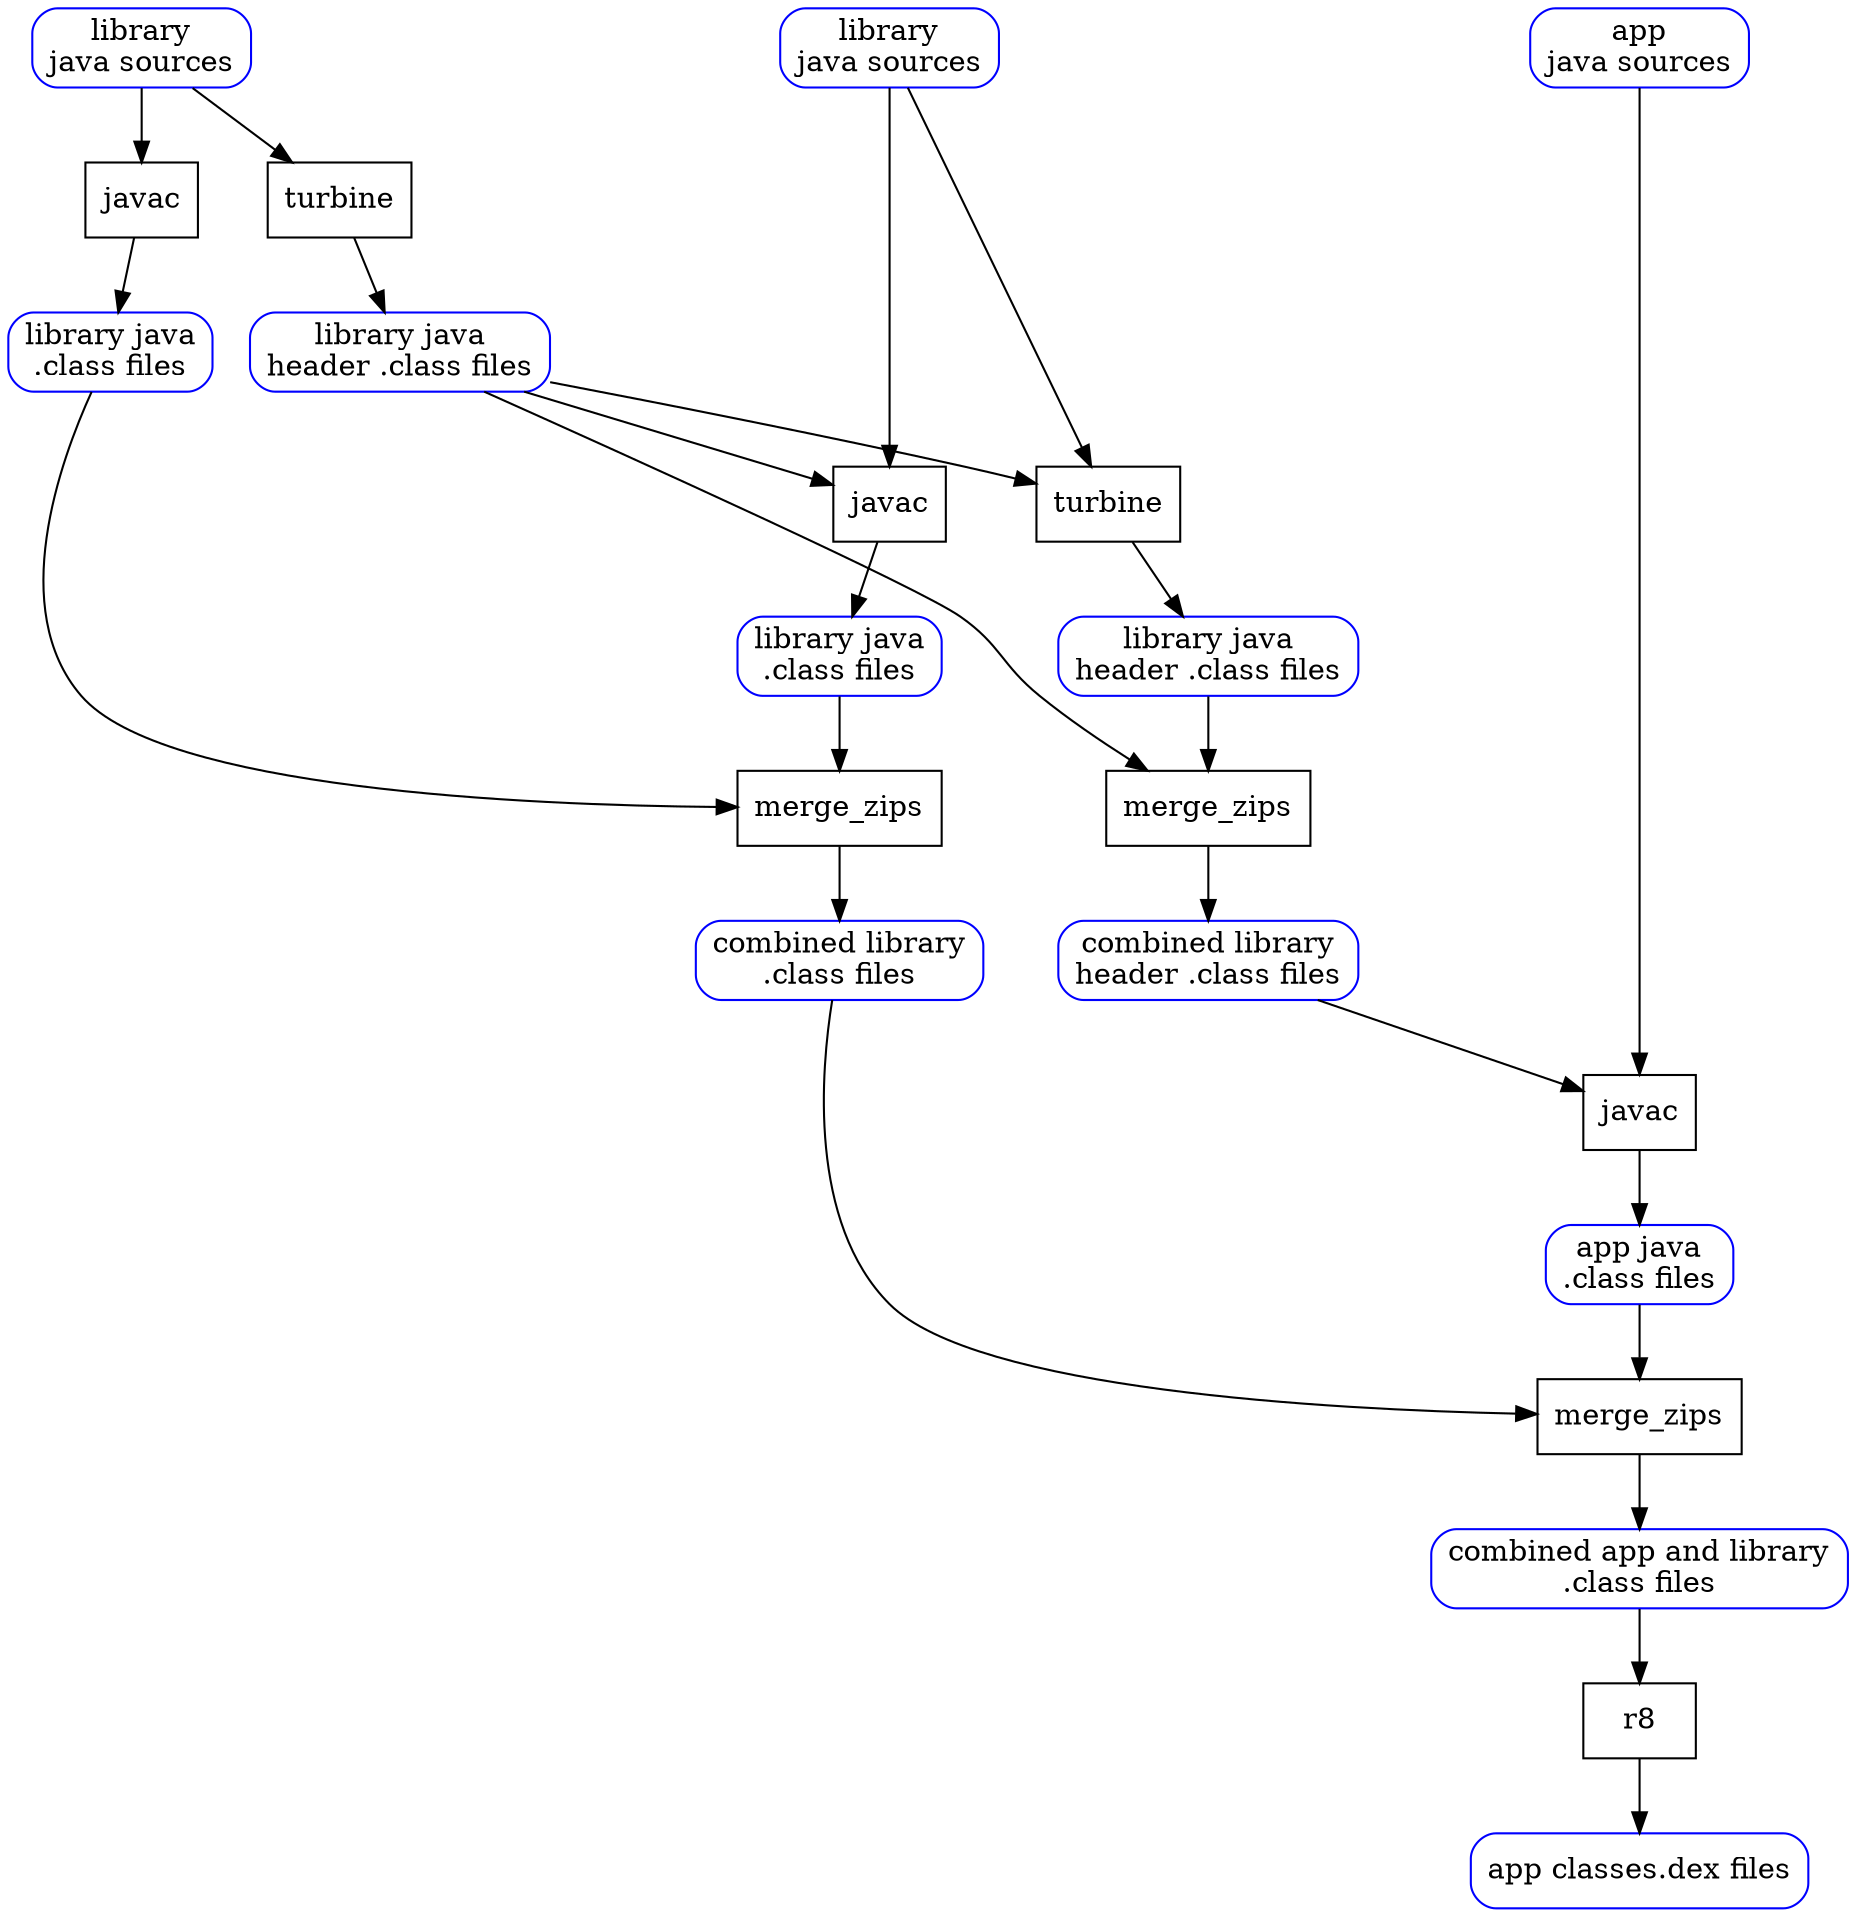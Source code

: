 digraph java {
	//rankdir="LR";
	//splines="false";
	//cluster=true;
	//node [ ordering="in" ];
	node [ shape="rect" style="rounded" color="blue" ];

	{
		rank="same";
		lib_java_sources [ label="library\njava sources" group="lib" ];
		lib2_java_sources [ label="library\njava sources" group="lib2" ];
		app_java_sources [ label="app\njava sources" group="app" ];
	}

	node [ group="lib"];
	{
		rank="same";
		lib_java_classes [ label="library java\n.class files" ];
		lib_java_headers [ label="library java\nheader .class files" ];
	}

	node [ group="lib2"];
	{
		rank="same";
		lib_spacer [ style=invis width=4 ];
		lib2_java_classes [ label="library java\n.class files" ];
		lib2_java_headers [ label="library java\nheader .class files" ];
	}
	{
		rank="same";
		lib2_combined_classes [ label="combined library\n.class files" ];
		lib2_combined_headers [ label="combined library\nheader .class files" ];
	}

	node [ group="app"];
	{
		rank="same";
		lib2_spacer [ style=invis width=4 ];
		app_java_classes [ label="app java\n.class files" ];
	}
	{
		rank="same";
		app_combined_classes [ label="combined app and library\n.class files" ];
	}
	{
		rank="same";
		app_dex [ label="app classes.dex files" ];
	}


	node [ shape="rect" style="" color="black" ];
	node [ group="lib"];
	{
		rank="same";
		lib_turbine_action [ label="turbine" ];
		lib_javac_action [ label="javac" ];
	}

	node [ group="lib2"];
	{
		rank="same";
		lib2_turbine_action [ label="turbine" ];
		lib2_javac_action [ label="javac" ];
	}
	{
		rank="same";
		lib2_combine_action [ label="merge_zips" ];
		lib2_combine_headers_action [ label="merge_zips" ];
	}

	node [ group="app"];
	{
		rank="same";
		app_javac_action [ label="javac" ];
	}
	{
		rank="same";
		app_combine_action [ label="merge_zips" ];
	}
	{
		rank="same";
		app_r8_action [ label="r8" ];
	}

	// library

	lib_java_sources -> lib_turbine_action [ weight=100 ];
	lib_turbine_action -> lib_java_headers [ weight=100 ];

	lib_java_sources -> lib_javac_action [ weight=1000 ];
	lib_javac_action -> lib_java_classes [ weight=100 ];

	lib_java_headers -> lib_spacer [ style=invis ];

	// library 2

	lib_java_headers -> lib2_turbine_action [ weight=0 ];
	lib2_java_sources -> lib2_turbine_action [ weight=100 ];
	lib2_turbine_action -> lib2_java_headers [ weight=100 ];

	lib_java_headers -> lib2_javac_action [ weight=0 ];
	lib2_java_sources -> lib2_javac_action [ weight=1000 ];
	lib2_javac_action ->lib2_java_classes [ weight=100 ];

	lib_java_classes -> lib2_combine_action [ weight=0 ];
	lib2_java_classes -> lib2_combine_action [ weight=100 ];
	lib2_combine_action -> lib2_combined_classes [ weight=100 ];

	lib_java_headers -> lib2_combine_headers_action [ weight=0 ];
	lib2_java_headers -> lib2_combine_headers_action [ weight=100 ];
	lib2_combine_headers_action -> lib2_combined_headers [ weight=100 ];

	lib2_combined_headers -> lib2_spacer [ style=invis ];

	// app

	lib2_combined_headers -> app_javac_action [ weight=0 ];
	app_java_sources -> app_javac_action [ weight=1000 ];
	app_javac_action -> app_java_classes [ weight=100 ];

	lib2_combined_classes -> app_combine_action [ weight=0 ];
	app_java_classes -> app_combine_action [ weight=100 ];
	app_combine_action -> app_combined_classes [ weight=100 ];

	app_combined_classes -> app_r8_action;
	app_r8_action -> app_dex [ weight=100 ];
}
